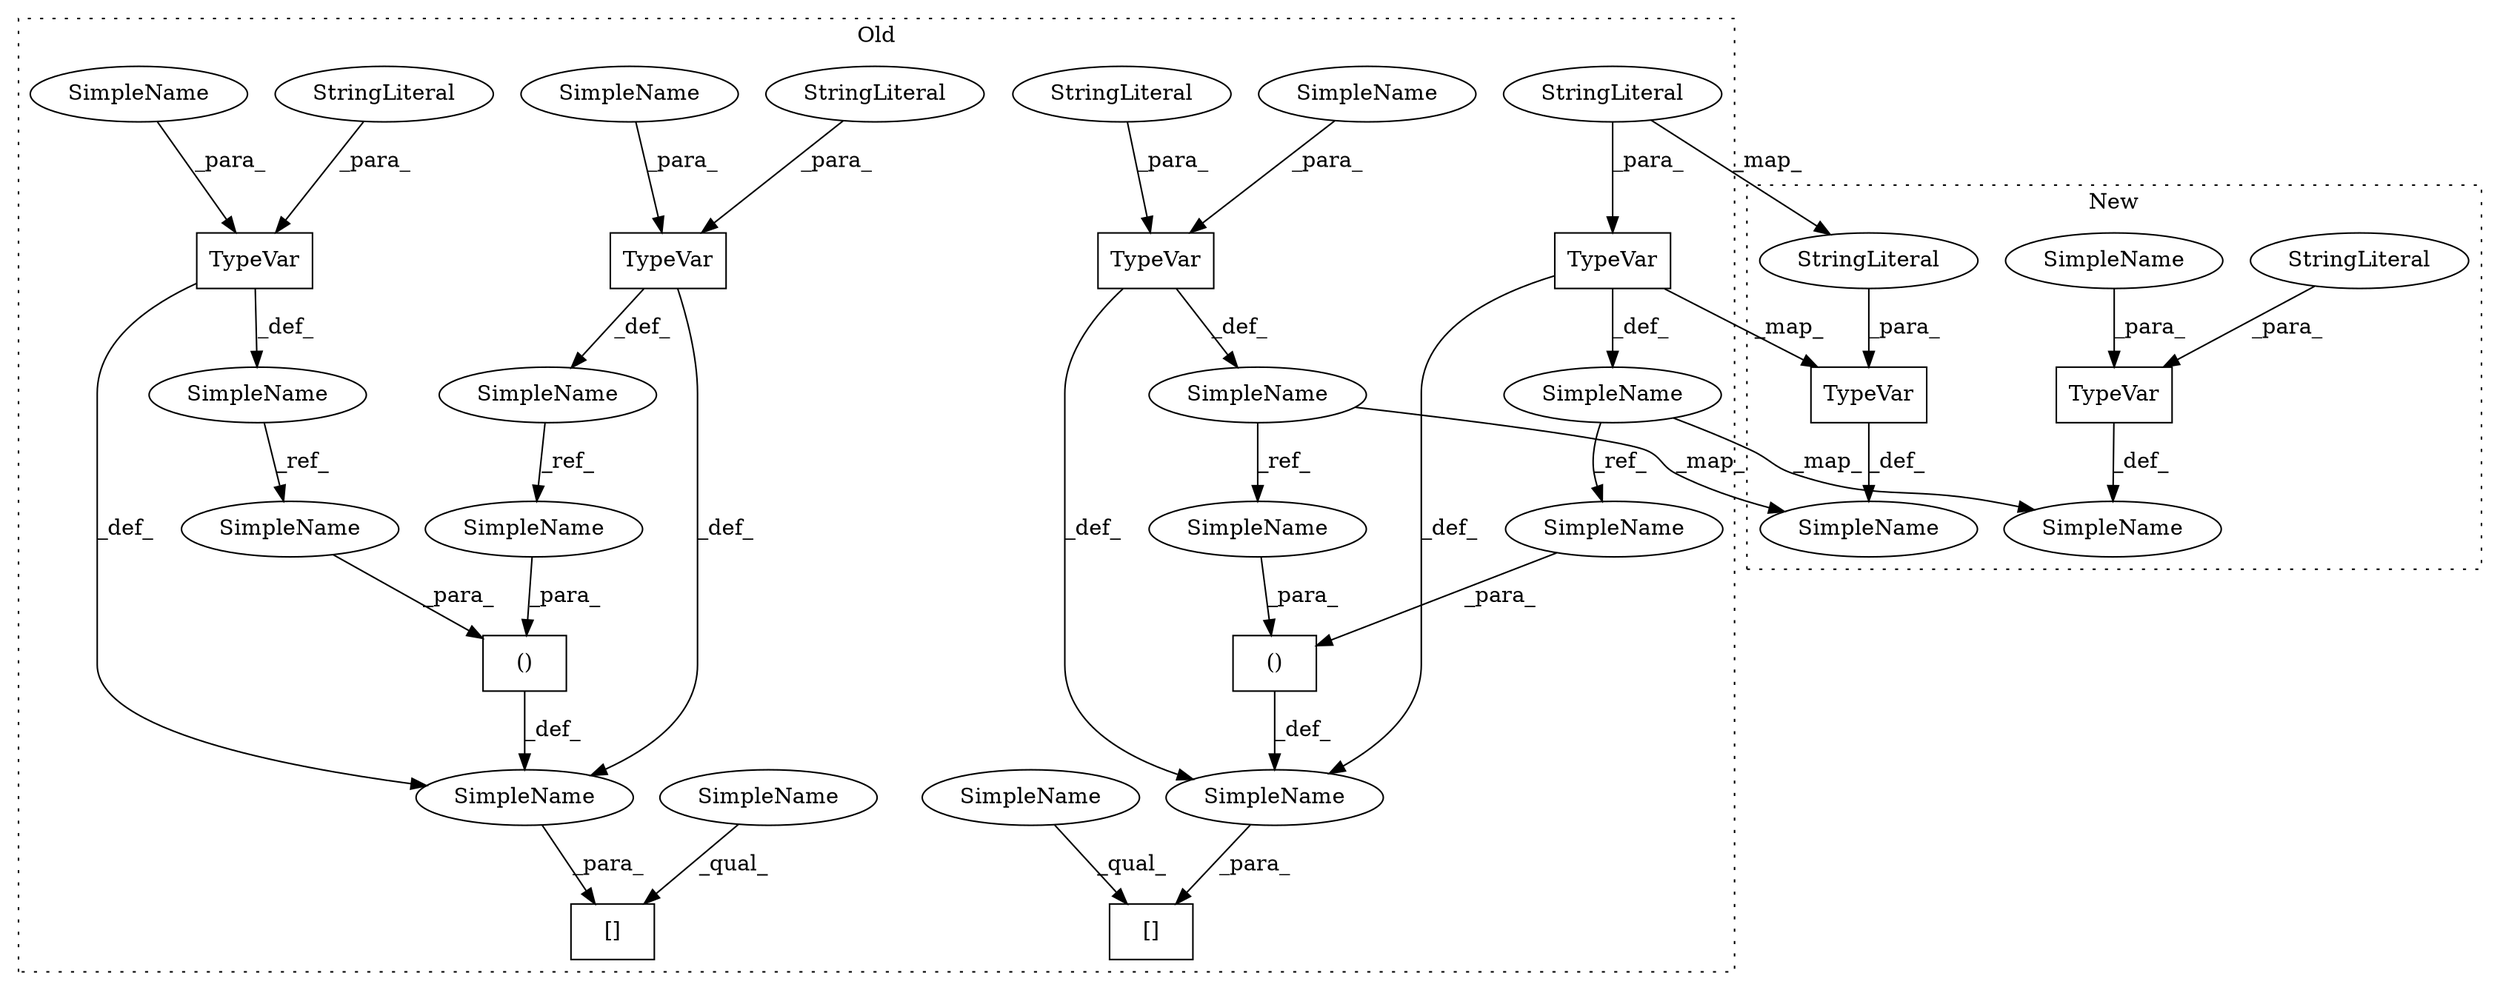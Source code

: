 digraph G {
subgraph cluster0 {
1 [label="TypeVar" a="32" s="177,203" l="8,1" shape="box"];
3 [label="()" a="106" s="279" l="35" shape="box"];
4 [label="SimpleName" a="42" s="166" l="10" shape="ellipse"];
7 [label="StringLiteral" a="45" s="185" l="12" shape="ellipse"];
9 [label="TypeVar" a="32" s="223,251" l="8,1" shape="box"];
10 [label="[]" a="2" s="268,314" l="11,2" shape="box"];
11 [label="SimpleName" a="42" s="210" l="12" shape="ellipse"];
13 [label="SimpleName" a="42" s="" l="" shape="ellipse"];
14 [label="TypeVar" a="32" s="334,361" l="8,1" shape="box"];
15 [label="()" a="106" s="440" l="37" shape="box"];
16 [label="TypeVar" a="32" s="382,411" l="8,1" shape="box"];
17 [label="[]" a="2" s="429,477" l="11,2" shape="box"];
18 [label="SimpleName" a="42" s="" l="" shape="ellipse"];
19 [label="SimpleName" a="42" s="322" l="11" shape="ellipse"];
20 [label="SimpleName" a="42" s="368" l="13" shape="ellipse"];
21 [label="StringLiteral" a="45" s="231" l="14" shape="ellipse"];
22 [label="StringLiteral" a="45" s="390" l="15" shape="ellipse"];
23 [label="StringLiteral" a="45" s="342" l="13" shape="ellipse"];
25 [label="SimpleName" a="42" s="279" l="10" shape="ellipse"];
26 [label="SimpleName" a="42" s="440" l="11" shape="ellipse"];
27 [label="SimpleName" a="42" s="356" l="5" shape="ellipse"];
28 [label="SimpleName" a="42" s="406" l="5" shape="ellipse"];
29 [label="SimpleName" a="42" s="246" l="5" shape="ellipse"];
31 [label="SimpleName" a="42" s="268" l="5" shape="ellipse"];
32 [label="SimpleName" a="42" s="429" l="5" shape="ellipse"];
33 [label="SimpleName" a="42" s="302" l="12" shape="ellipse"];
34 [label="SimpleName" a="42" s="464" l="13" shape="ellipse"];
label = "Old";
style="dotted";
}
subgraph cluster1 {
2 [label="TypeVar" a="32" s="240,266" l="8,1" shape="box"];
5 [label="SimpleName" a="42" s="186" l="9" shape="ellipse"];
6 [label="StringLiteral" a="45" s="248" l="12" shape="ellipse"];
8 [label="TypeVar" a="32" s="196,222" l="8,1" shape="box"];
12 [label="SimpleName" a="42" s="229" l="10" shape="ellipse"];
24 [label="StringLiteral" a="45" s="204" l="11" shape="ellipse"];
30 [label="SimpleName" a="42" s="216" l="6" shape="ellipse"];
label = "New";
style="dotted";
}
1 -> 2 [label="_map_"];
1 -> 13 [label="_def_"];
1 -> 4 [label="_def_"];
2 -> 12 [label="_def_"];
3 -> 13 [label="_def_"];
4 -> 5 [label="_map_"];
4 -> 25 [label="_ref_"];
6 -> 2 [label="_para_"];
7 -> 6 [label="_map_"];
7 -> 1 [label="_para_"];
8 -> 5 [label="_def_"];
9 -> 13 [label="_def_"];
9 -> 11 [label="_def_"];
11 -> 12 [label="_map_"];
11 -> 33 [label="_ref_"];
13 -> 10 [label="_para_"];
14 -> 19 [label="_def_"];
14 -> 18 [label="_def_"];
15 -> 18 [label="_def_"];
16 -> 18 [label="_def_"];
16 -> 20 [label="_def_"];
18 -> 17 [label="_para_"];
19 -> 26 [label="_ref_"];
20 -> 34 [label="_ref_"];
21 -> 9 [label="_para_"];
22 -> 16 [label="_para_"];
23 -> 14 [label="_para_"];
24 -> 8 [label="_para_"];
25 -> 3 [label="_para_"];
26 -> 15 [label="_para_"];
27 -> 14 [label="_para_"];
28 -> 16 [label="_para_"];
29 -> 9 [label="_para_"];
30 -> 8 [label="_para_"];
31 -> 10 [label="_qual_"];
32 -> 17 [label="_qual_"];
33 -> 3 [label="_para_"];
34 -> 15 [label="_para_"];
}